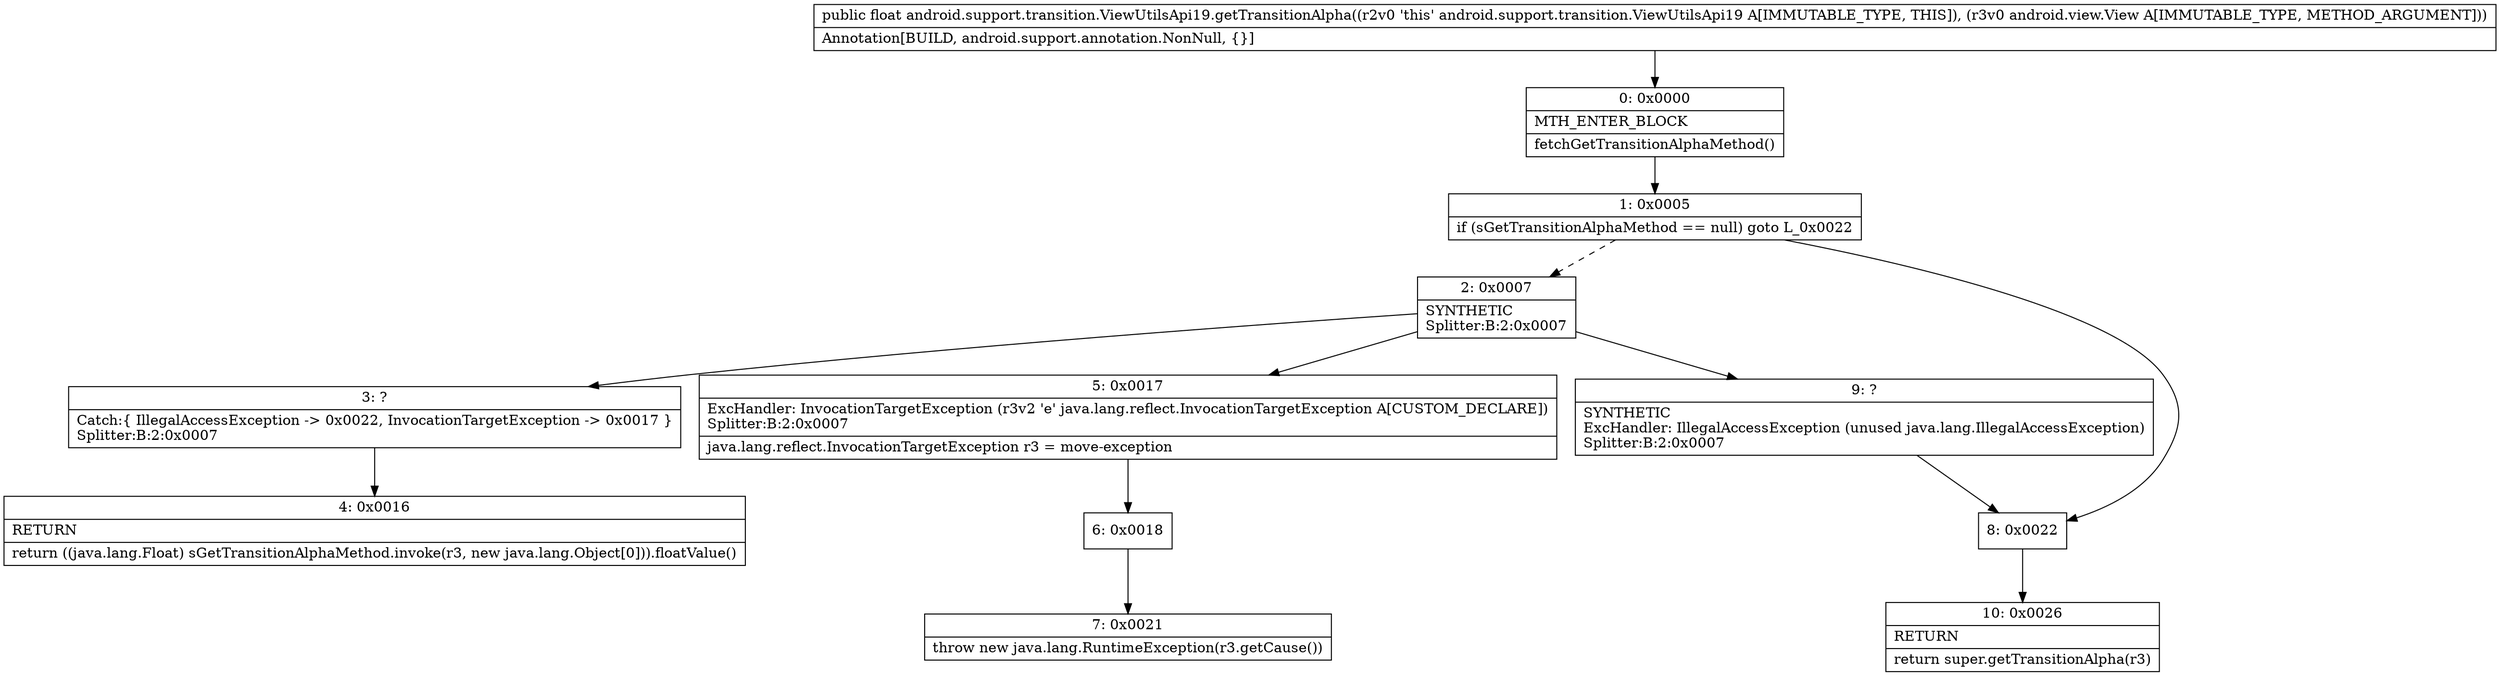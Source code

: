 digraph "CFG forandroid.support.transition.ViewUtilsApi19.getTransitionAlpha(Landroid\/view\/View;)F" {
Node_0 [shape=record,label="{0\:\ 0x0000|MTH_ENTER_BLOCK\l|fetchGetTransitionAlphaMethod()\l}"];
Node_1 [shape=record,label="{1\:\ 0x0005|if (sGetTransitionAlphaMethod == null) goto L_0x0022\l}"];
Node_2 [shape=record,label="{2\:\ 0x0007|SYNTHETIC\lSplitter:B:2:0x0007\l}"];
Node_3 [shape=record,label="{3\:\ ?|Catch:\{ IllegalAccessException \-\> 0x0022, InvocationTargetException \-\> 0x0017 \}\lSplitter:B:2:0x0007\l}"];
Node_4 [shape=record,label="{4\:\ 0x0016|RETURN\l|return ((java.lang.Float) sGetTransitionAlphaMethod.invoke(r3, new java.lang.Object[0])).floatValue()\l}"];
Node_5 [shape=record,label="{5\:\ 0x0017|ExcHandler: InvocationTargetException (r3v2 'e' java.lang.reflect.InvocationTargetException A[CUSTOM_DECLARE])\lSplitter:B:2:0x0007\l|java.lang.reflect.InvocationTargetException r3 = move\-exception\l}"];
Node_6 [shape=record,label="{6\:\ 0x0018}"];
Node_7 [shape=record,label="{7\:\ 0x0021|throw new java.lang.RuntimeException(r3.getCause())\l}"];
Node_8 [shape=record,label="{8\:\ 0x0022}"];
Node_9 [shape=record,label="{9\:\ ?|SYNTHETIC\lExcHandler: IllegalAccessException (unused java.lang.IllegalAccessException)\lSplitter:B:2:0x0007\l}"];
Node_10 [shape=record,label="{10\:\ 0x0026|RETURN\l|return super.getTransitionAlpha(r3)\l}"];
MethodNode[shape=record,label="{public float android.support.transition.ViewUtilsApi19.getTransitionAlpha((r2v0 'this' android.support.transition.ViewUtilsApi19 A[IMMUTABLE_TYPE, THIS]), (r3v0 android.view.View A[IMMUTABLE_TYPE, METHOD_ARGUMENT]))  | Annotation[BUILD, android.support.annotation.NonNull, \{\}]\l}"];
MethodNode -> Node_0;
Node_0 -> Node_1;
Node_1 -> Node_2[style=dashed];
Node_1 -> Node_8;
Node_2 -> Node_3;
Node_2 -> Node_9;
Node_2 -> Node_5;
Node_3 -> Node_4;
Node_5 -> Node_6;
Node_6 -> Node_7;
Node_8 -> Node_10;
Node_9 -> Node_8;
}

